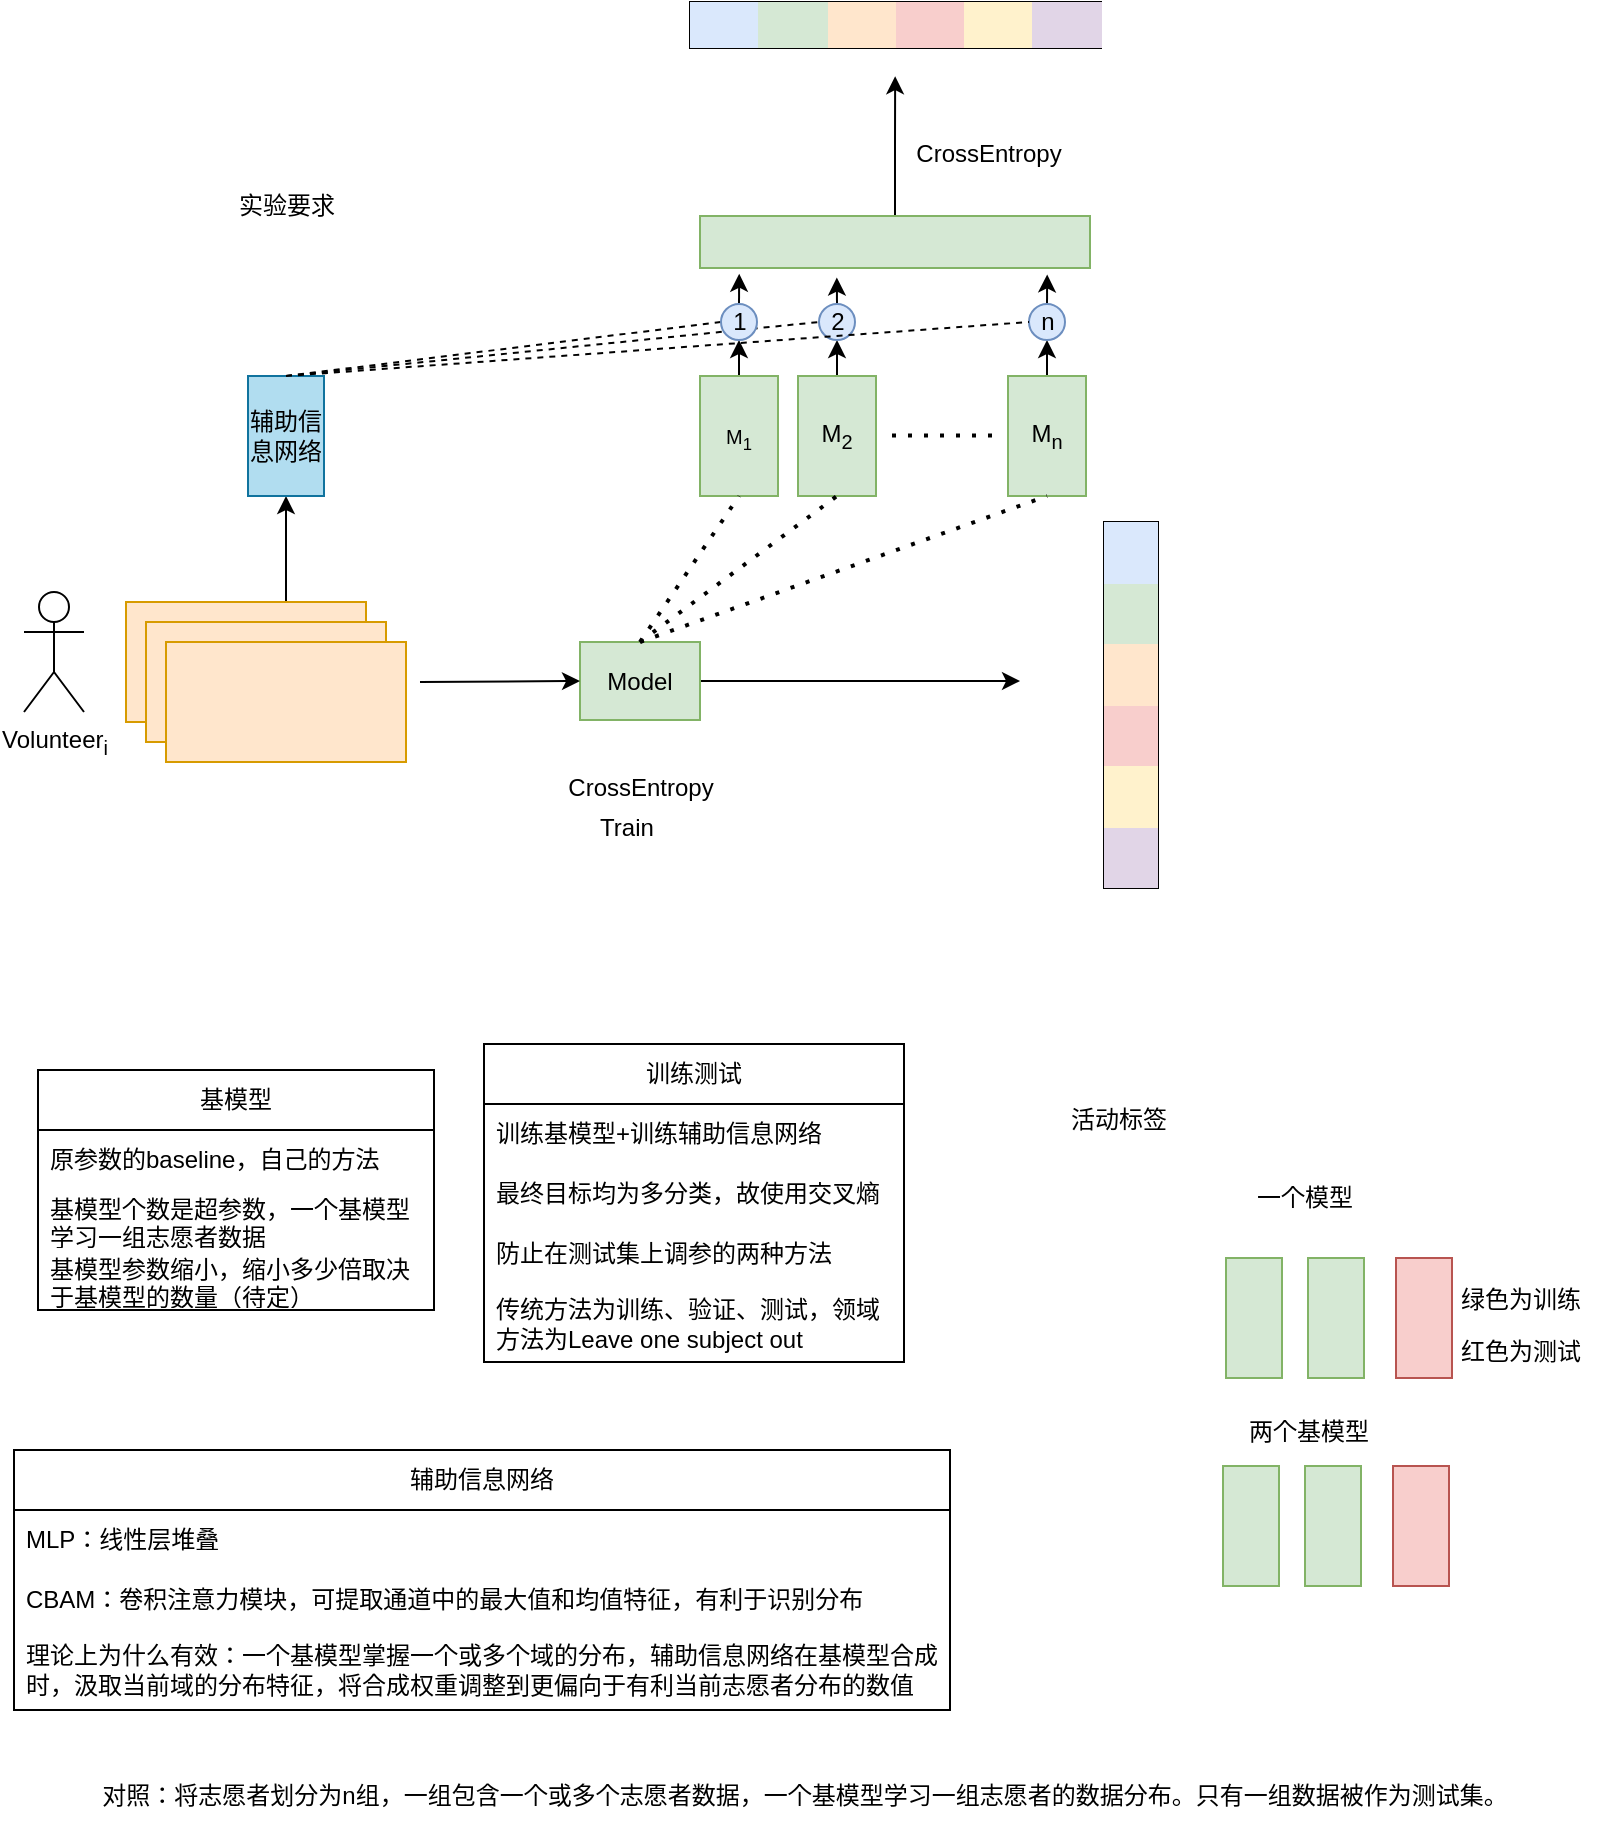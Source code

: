 <mxfile version="21.6.6" type="device">
  <diagram name="第 1 页" id="FYFYoeKNMC8_1cyWBgP0">
    <mxGraphModel dx="1048" dy="587" grid="0" gridSize="10" guides="1" tooltips="1" connect="1" arrows="1" fold="1" page="1" pageScale="1" pageWidth="827" pageHeight="1169" math="0" shadow="0">
      <root>
        <mxCell id="0" />
        <mxCell id="1" parent="0" />
        <mxCell id="8-KPKQNCwhEChqj6gSI7-51" value="" style="endArrow=none;dashed=1;html=1;rounded=0;entryX=0;entryY=0.5;entryDx=0;entryDy=0;exitX=0.5;exitY=0;exitDx=0;exitDy=0;" parent="1" source="8-KPKQNCwhEChqj6gSI7-95" target="8-KPKQNCwhEChqj6gSI7-32" edge="1">
          <mxGeometry width="50" height="50" relative="1" as="geometry">
            <mxPoint x="143" y="510" as="sourcePoint" />
            <mxPoint x="225" y="501" as="targetPoint" />
          </mxGeometry>
        </mxCell>
        <mxCell id="8-KPKQNCwhEChqj6gSI7-52" value="" style="endArrow=none;dashed=1;html=1;rounded=0;entryX=0;entryY=0.5;entryDx=0;entryDy=0;exitX=0.5;exitY=0;exitDx=0;exitDy=0;" parent="1" source="8-KPKQNCwhEChqj6gSI7-95" target="8-KPKQNCwhEChqj6gSI7-36" edge="1">
          <mxGeometry width="50" height="50" relative="1" as="geometry">
            <mxPoint x="146" y="510" as="sourcePoint" />
            <mxPoint x="203" y="486" as="targetPoint" />
          </mxGeometry>
        </mxCell>
        <mxCell id="8-KPKQNCwhEChqj6gSI7-38" style="edgeStyle=orthogonalEdgeStyle;rounded=0;orthogonalLoop=1;jettySize=auto;html=1;exitX=0.5;exitY=0;exitDx=0;exitDy=0;entryX=0.5;entryY=1;entryDx=0;entryDy=0;" parent="1" source="8-KPKQNCwhEChqj6gSI7-1" target="8-KPKQNCwhEChqj6gSI7-32" edge="1">
          <mxGeometry relative="1" as="geometry" />
        </mxCell>
        <mxCell id="8-KPKQNCwhEChqj6gSI7-39" style="edgeStyle=orthogonalEdgeStyle;rounded=0;orthogonalLoop=1;jettySize=auto;html=1;exitX=0.5;exitY=0;exitDx=0;exitDy=0;entryX=0.5;entryY=1;entryDx=0;entryDy=0;" parent="1" source="8-KPKQNCwhEChqj6gSI7-2" target="8-KPKQNCwhEChqj6gSI7-36" edge="1">
          <mxGeometry relative="1" as="geometry" />
        </mxCell>
        <mxCell id="8-KPKQNCwhEChqj6gSI7-1" value="&lt;span style=&quot;font-size: 10px;&quot;&gt;M&lt;sub&gt;1&lt;/sub&gt;&lt;/span&gt;" style="rounded=0;whiteSpace=wrap;html=1;fillColor=#d5e8d4;strokeColor=#82b366;" parent="1" vertex="1">
          <mxGeometry x="366" y="465" width="39" height="60" as="geometry" />
        </mxCell>
        <mxCell id="8-KPKQNCwhEChqj6gSI7-40" style="edgeStyle=orthogonalEdgeStyle;rounded=0;orthogonalLoop=1;jettySize=auto;html=1;exitX=0.5;exitY=0;exitDx=0;exitDy=0;entryX=0.5;entryY=1;entryDx=0;entryDy=0;" parent="1" source="8-KPKQNCwhEChqj6gSI7-3" target="8-KPKQNCwhEChqj6gSI7-37" edge="1">
          <mxGeometry relative="1" as="geometry" />
        </mxCell>
        <mxCell id="8-KPKQNCwhEChqj6gSI7-2" value="M&lt;sub&gt;2&lt;/sub&gt;" style="rounded=0;whiteSpace=wrap;html=1;fillColor=#d5e8d4;strokeColor=#82b366;" parent="1" vertex="1">
          <mxGeometry x="415" y="465" width="39" height="60" as="geometry" />
        </mxCell>
        <mxCell id="8-KPKQNCwhEChqj6gSI7-3" value="M&lt;sub&gt;n&lt;/sub&gt;" style="rounded=0;whiteSpace=wrap;html=1;fillColor=#d5e8d4;strokeColor=#82b366;" parent="1" vertex="1">
          <mxGeometry x="520" y="465" width="39" height="60" as="geometry" />
        </mxCell>
        <mxCell id="8-KPKQNCwhEChqj6gSI7-5" value="" style="endArrow=none;dashed=1;html=1;dashPattern=1 3;strokeWidth=2;rounded=0;" parent="1" edge="1">
          <mxGeometry width="50" height="50" relative="1" as="geometry">
            <mxPoint x="462" y="494.71" as="sourcePoint" />
            <mxPoint x="512" y="494.71" as="targetPoint" />
          </mxGeometry>
        </mxCell>
        <mxCell id="8-KPKQNCwhEChqj6gSI7-30" style="edgeStyle=orthogonalEdgeStyle;rounded=0;orthogonalLoop=1;jettySize=auto;html=1;exitX=0.5;exitY=0;exitDx=0;exitDy=0;" parent="1" source="8-KPKQNCwhEChqj6gSI7-10" edge="1">
          <mxGeometry relative="1" as="geometry">
            <mxPoint x="526.016" y="617.5" as="targetPoint" />
          </mxGeometry>
        </mxCell>
        <mxCell id="8-KPKQNCwhEChqj6gSI7-10" value="Model" style="rounded=0;whiteSpace=wrap;html=1;fillColor=#d5e8d4;strokeColor=#82b366;direction=south;" parent="1" vertex="1">
          <mxGeometry x="306" y="598" width="60" height="39" as="geometry" />
        </mxCell>
        <mxCell id="8-KPKQNCwhEChqj6gSI7-11" value="Volunteer&lt;sub&gt;i&lt;/sub&gt;" style="shape=umlActor;verticalLabelPosition=bottom;verticalAlign=top;html=1;outlineConnect=0;" parent="1" vertex="1">
          <mxGeometry x="28" y="573" width="30" height="60" as="geometry" />
        </mxCell>
        <mxCell id="8-KPKQNCwhEChqj6gSI7-98" style="edgeStyle=orthogonalEdgeStyle;rounded=0;orthogonalLoop=1;jettySize=auto;html=1;exitX=0.5;exitY=0;exitDx=0;exitDy=0;" parent="1" source="8-KPKQNCwhEChqj6gSI7-12" target="8-KPKQNCwhEChqj6gSI7-95" edge="1">
          <mxGeometry relative="1" as="geometry">
            <Array as="points">
              <mxPoint x="159" y="578" />
            </Array>
          </mxGeometry>
        </mxCell>
        <mxCell id="8-KPKQNCwhEChqj6gSI7-12" value="" style="rounded=0;whiteSpace=wrap;html=1;fillColor=#ffe6cc;strokeColor=#d79b00;" parent="1" vertex="1">
          <mxGeometry x="79" y="578" width="120" height="60" as="geometry" />
        </mxCell>
        <mxCell id="8-KPKQNCwhEChqj6gSI7-13" value="" style="rounded=0;whiteSpace=wrap;html=1;fillColor=#ffe6cc;strokeColor=#d79b00;" parent="1" vertex="1">
          <mxGeometry x="89" y="588" width="120" height="60" as="geometry" />
        </mxCell>
        <mxCell id="8-KPKQNCwhEChqj6gSI7-14" value="" style="rounded=0;whiteSpace=wrap;html=1;fillColor=#ffe6cc;strokeColor=#d79b00;" parent="1" vertex="1">
          <mxGeometry x="99" y="598" width="120" height="60" as="geometry" />
        </mxCell>
        <mxCell id="8-KPKQNCwhEChqj6gSI7-15" value="" style="endArrow=classic;html=1;rounded=0;entryX=0.5;entryY=1;entryDx=0;entryDy=0;" parent="1" target="8-KPKQNCwhEChqj6gSI7-10" edge="1">
          <mxGeometry width="50" height="50" relative="1" as="geometry">
            <mxPoint x="226" y="618" as="sourcePoint" />
            <mxPoint x="301" y="709" as="targetPoint" />
          </mxGeometry>
        </mxCell>
        <mxCell id="8-KPKQNCwhEChqj6gSI7-16" value="CrossEntropy" style="text;html=1;align=center;verticalAlign=middle;resizable=0;points=[];autosize=1;strokeColor=none;fillColor=none;" parent="1" vertex="1">
          <mxGeometry x="290.5" y="658" width="91" height="26" as="geometry" />
        </mxCell>
        <mxCell id="8-KPKQNCwhEChqj6gSI7-54" style="edgeStyle=orthogonalEdgeStyle;rounded=0;orthogonalLoop=1;jettySize=auto;html=1;exitX=0.5;exitY=0;exitDx=0;exitDy=0;" parent="1" source="8-KPKQNCwhEChqj6gSI7-19" edge="1">
          <mxGeometry relative="1" as="geometry">
            <mxPoint x="463.571" y="315.103" as="targetPoint" />
          </mxGeometry>
        </mxCell>
        <mxCell id="8-KPKQNCwhEChqj6gSI7-19" value="" style="rounded=0;whiteSpace=wrap;html=1;fillColor=#d5e8d4;strokeColor=#82b366;" parent="1" vertex="1">
          <mxGeometry x="366" y="385" width="195" height="26" as="geometry" />
        </mxCell>
        <mxCell id="8-KPKQNCwhEChqj6gSI7-41" style="edgeStyle=orthogonalEdgeStyle;rounded=0;orthogonalLoop=1;jettySize=auto;html=1;exitX=0.5;exitY=0;exitDx=0;exitDy=0;" parent="1" source="8-KPKQNCwhEChqj6gSI7-32" edge="1">
          <mxGeometry relative="1" as="geometry">
            <mxPoint x="385.6" y="413.873" as="targetPoint" />
          </mxGeometry>
        </mxCell>
        <mxCell id="8-KPKQNCwhEChqj6gSI7-32" value="1" style="ellipse;whiteSpace=wrap;html=1;aspect=fixed;fillColor=#dae8fc;strokeColor=#6c8ebf;" parent="1" vertex="1">
          <mxGeometry x="376.5" y="429" width="18" height="18" as="geometry" />
        </mxCell>
        <mxCell id="8-KPKQNCwhEChqj6gSI7-42" style="edgeStyle=orthogonalEdgeStyle;rounded=0;orthogonalLoop=1;jettySize=auto;html=1;exitX=0.5;exitY=0;exitDx=0;exitDy=0;" parent="1" source="8-KPKQNCwhEChqj6gSI7-36" edge="1">
          <mxGeometry relative="1" as="geometry">
            <mxPoint x="434.4" y="415.793" as="targetPoint" />
          </mxGeometry>
        </mxCell>
        <mxCell id="8-KPKQNCwhEChqj6gSI7-36" value="2" style="ellipse;whiteSpace=wrap;html=1;aspect=fixed;fillColor=#dae8fc;strokeColor=#6c8ebf;" parent="1" vertex="1">
          <mxGeometry x="425.5" y="429" width="18" height="18" as="geometry" />
        </mxCell>
        <mxCell id="8-KPKQNCwhEChqj6gSI7-43" style="edgeStyle=orthogonalEdgeStyle;rounded=0;orthogonalLoop=1;jettySize=auto;html=1;exitX=0.5;exitY=0;exitDx=0;exitDy=0;" parent="1" source="8-KPKQNCwhEChqj6gSI7-37" edge="1">
          <mxGeometry relative="1" as="geometry">
            <mxPoint x="539.6" y="414.193" as="targetPoint" />
          </mxGeometry>
        </mxCell>
        <mxCell id="8-KPKQNCwhEChqj6gSI7-37" value="n" style="ellipse;whiteSpace=wrap;html=1;aspect=fixed;fillColor=#dae8fc;strokeColor=#6c8ebf;" parent="1" vertex="1">
          <mxGeometry x="530.5" y="429" width="18" height="18" as="geometry" />
        </mxCell>
        <mxCell id="8-KPKQNCwhEChqj6gSI7-55" value="CrossEntropy" style="text;html=1;align=center;verticalAlign=middle;resizable=0;points=[];autosize=1;strokeColor=none;fillColor=none;" parent="1" vertex="1">
          <mxGeometry x="464" y="341" width="91" height="26" as="geometry" />
        </mxCell>
        <mxCell id="8-KPKQNCwhEChqj6gSI7-63" value="Train" style="text;html=1;align=center;verticalAlign=middle;resizable=0;points=[];autosize=1;strokeColor=none;fillColor=none;" parent="1" vertex="1">
          <mxGeometry x="306" y="678" width="45" height="26" as="geometry" />
        </mxCell>
        <mxCell id="8-KPKQNCwhEChqj6gSI7-65" value="" style="shape=table;startSize=0;container=1;collapsible=0;childLayout=tableLayout;" parent="1" vertex="1">
          <mxGeometry x="568" y="538" width="27" height="183" as="geometry" />
        </mxCell>
        <mxCell id="8-KPKQNCwhEChqj6gSI7-66" value="" style="shape=tableRow;horizontal=0;startSize=0;swimlaneHead=0;swimlaneBody=0;strokeColor=inherit;top=0;left=0;bottom=0;right=0;collapsible=0;dropTarget=0;fillColor=none;points=[[0,0.5],[1,0.5]];portConstraint=eastwest;" parent="8-KPKQNCwhEChqj6gSI7-65" vertex="1">
          <mxGeometry width="27" height="31" as="geometry" />
        </mxCell>
        <mxCell id="8-KPKQNCwhEChqj6gSI7-67" value="" style="shape=partialRectangle;html=1;whiteSpace=wrap;connectable=0;strokeColor=#6c8ebf;overflow=hidden;fillColor=#dae8fc;top=0;left=0;bottom=0;right=0;pointerEvents=1;" parent="8-KPKQNCwhEChqj6gSI7-66" vertex="1">
          <mxGeometry width="27" height="31" as="geometry">
            <mxRectangle width="27" height="31" as="alternateBounds" />
          </mxGeometry>
        </mxCell>
        <mxCell id="8-KPKQNCwhEChqj6gSI7-68" value="" style="shape=tableRow;horizontal=0;startSize=0;swimlaneHead=0;swimlaneBody=0;strokeColor=inherit;top=0;left=0;bottom=0;right=0;collapsible=0;dropTarget=0;fillColor=none;points=[[0,0.5],[1,0.5]];portConstraint=eastwest;" parent="8-KPKQNCwhEChqj6gSI7-65" vertex="1">
          <mxGeometry y="31" width="27" height="30" as="geometry" />
        </mxCell>
        <mxCell id="8-KPKQNCwhEChqj6gSI7-69" value="" style="shape=partialRectangle;html=1;whiteSpace=wrap;connectable=0;strokeColor=default;overflow=hidden;fillColor=#d5e8d4;top=0;left=0;bottom=0;right=0;pointerEvents=1;strokeWidth=1;perimeterSpacing=1;" parent="8-KPKQNCwhEChqj6gSI7-68" vertex="1">
          <mxGeometry width="27" height="30" as="geometry">
            <mxRectangle width="27" height="30" as="alternateBounds" />
          </mxGeometry>
        </mxCell>
        <mxCell id="8-KPKQNCwhEChqj6gSI7-70" value="" style="shape=tableRow;horizontal=0;startSize=0;swimlaneHead=0;swimlaneBody=0;strokeColor=inherit;top=0;left=0;bottom=0;right=0;collapsible=0;dropTarget=0;fillColor=none;points=[[0,0.5],[1,0.5]];portConstraint=eastwest;" parent="8-KPKQNCwhEChqj6gSI7-65" vertex="1">
          <mxGeometry y="61" width="27" height="31" as="geometry" />
        </mxCell>
        <mxCell id="8-KPKQNCwhEChqj6gSI7-71" value="" style="shape=partialRectangle;html=1;whiteSpace=wrap;connectable=0;strokeColor=#d79b00;overflow=hidden;fillColor=#ffe6cc;top=0;left=0;bottom=0;right=0;pointerEvents=1;" parent="8-KPKQNCwhEChqj6gSI7-70" vertex="1">
          <mxGeometry width="27" height="31" as="geometry">
            <mxRectangle width="27" height="31" as="alternateBounds" />
          </mxGeometry>
        </mxCell>
        <mxCell id="8-KPKQNCwhEChqj6gSI7-72" value="" style="shape=tableRow;horizontal=0;startSize=0;swimlaneHead=0;swimlaneBody=0;strokeColor=inherit;top=0;left=0;bottom=0;right=0;collapsible=0;dropTarget=0;fillColor=none;points=[[0,0.5],[1,0.5]];portConstraint=eastwest;" parent="8-KPKQNCwhEChqj6gSI7-65" vertex="1">
          <mxGeometry y="92" width="27" height="30" as="geometry" />
        </mxCell>
        <mxCell id="8-KPKQNCwhEChqj6gSI7-73" value="" style="shape=partialRectangle;html=1;whiteSpace=wrap;connectable=0;strokeColor=#b85450;overflow=hidden;fillColor=#f8cecc;top=0;left=0;bottom=0;right=0;pointerEvents=1;" parent="8-KPKQNCwhEChqj6gSI7-72" vertex="1">
          <mxGeometry width="27" height="30" as="geometry">
            <mxRectangle width="27" height="30" as="alternateBounds" />
          </mxGeometry>
        </mxCell>
        <mxCell id="8-KPKQNCwhEChqj6gSI7-74" value="" style="shape=tableRow;horizontal=0;startSize=0;swimlaneHead=0;swimlaneBody=0;strokeColor=inherit;top=0;left=0;bottom=0;right=0;collapsible=0;dropTarget=0;fillColor=none;points=[[0,0.5],[1,0.5]];portConstraint=eastwest;" parent="8-KPKQNCwhEChqj6gSI7-65" vertex="1">
          <mxGeometry y="122" width="27" height="31" as="geometry" />
        </mxCell>
        <mxCell id="8-KPKQNCwhEChqj6gSI7-75" value="" style="shape=partialRectangle;html=1;whiteSpace=wrap;connectable=0;strokeColor=#d6b656;overflow=hidden;fillColor=#fff2cc;top=0;left=0;bottom=0;right=0;pointerEvents=1;" parent="8-KPKQNCwhEChqj6gSI7-74" vertex="1">
          <mxGeometry width="27" height="31" as="geometry">
            <mxRectangle width="27" height="31" as="alternateBounds" />
          </mxGeometry>
        </mxCell>
        <mxCell id="8-KPKQNCwhEChqj6gSI7-76" value="" style="shape=tableRow;horizontal=0;startSize=0;swimlaneHead=0;swimlaneBody=0;strokeColor=inherit;top=0;left=0;bottom=0;right=0;collapsible=0;dropTarget=0;fillColor=none;points=[[0,0.5],[1,0.5]];portConstraint=eastwest;" parent="8-KPKQNCwhEChqj6gSI7-65" vertex="1">
          <mxGeometry y="153" width="27" height="30" as="geometry" />
        </mxCell>
        <mxCell id="8-KPKQNCwhEChqj6gSI7-77" value="" style="shape=partialRectangle;html=1;whiteSpace=wrap;connectable=0;strokeColor=#9673a6;overflow=hidden;fillColor=#e1d5e7;top=0;left=0;bottom=0;right=0;pointerEvents=1;" parent="8-KPKQNCwhEChqj6gSI7-76" vertex="1">
          <mxGeometry width="27" height="30" as="geometry">
            <mxRectangle width="27" height="30" as="alternateBounds" />
          </mxGeometry>
        </mxCell>
        <mxCell id="8-KPKQNCwhEChqj6gSI7-94" value="活动标签" style="text;html=1;align=center;verticalAlign=middle;resizable=0;points=[];autosize=1;strokeColor=none;fillColor=none;" parent="1" vertex="1">
          <mxGeometry x="542" y="824" width="66" height="26" as="geometry" />
        </mxCell>
        <mxCell id="8-KPKQNCwhEChqj6gSI7-95" value="辅助信息网络" style="rounded=0;whiteSpace=wrap;html=1;fillColor=#b1ddf0;strokeColor=#10739e;" parent="1" vertex="1">
          <mxGeometry x="140" y="465" width="38" height="60" as="geometry" />
        </mxCell>
        <mxCell id="8-KPKQNCwhEChqj6gSI7-97" value="" style="endArrow=none;dashed=1;html=1;rounded=0;entryX=0;entryY=0.5;entryDx=0;entryDy=0;exitX=0.5;exitY=0;exitDx=0;exitDy=0;" parent="1" source="8-KPKQNCwhEChqj6gSI7-95" target="8-KPKQNCwhEChqj6gSI7-37" edge="1">
          <mxGeometry width="50" height="50" relative="1" as="geometry">
            <mxPoint x="155" y="516" as="sourcePoint" />
            <mxPoint x="436" y="448" as="targetPoint" />
          </mxGeometry>
        </mxCell>
        <mxCell id="8-KPKQNCwhEChqj6gSI7-99" value="" style="endArrow=none;dashed=1;html=1;dashPattern=1 3;strokeWidth=2;rounded=0;entryX=0.5;entryY=1;entryDx=0;entryDy=0;exitX=0;exitY=0.5;exitDx=0;exitDy=0;" parent="1" source="8-KPKQNCwhEChqj6gSI7-10" target="8-KPKQNCwhEChqj6gSI7-1" edge="1">
          <mxGeometry width="50" height="50" relative="1" as="geometry">
            <mxPoint x="328" y="592" as="sourcePoint" />
            <mxPoint x="378" y="542" as="targetPoint" />
          </mxGeometry>
        </mxCell>
        <mxCell id="8-KPKQNCwhEChqj6gSI7-100" value="" style="endArrow=none;dashed=1;html=1;dashPattern=1 3;strokeWidth=2;rounded=0;exitX=0;exitY=0.5;exitDx=0;exitDy=0;entryX=0.5;entryY=1;entryDx=0;entryDy=0;" parent="1" source="8-KPKQNCwhEChqj6gSI7-10" target="8-KPKQNCwhEChqj6gSI7-2" edge="1">
          <mxGeometry width="50" height="50" relative="1" as="geometry">
            <mxPoint x="416" y="578" as="sourcePoint" />
            <mxPoint x="466" y="528" as="targetPoint" />
          </mxGeometry>
        </mxCell>
        <mxCell id="8-KPKQNCwhEChqj6gSI7-101" value="" style="endArrow=none;dashed=1;html=1;dashPattern=1 3;strokeWidth=2;rounded=0;exitX=0;exitY=0.5;exitDx=0;exitDy=0;entryX=0.5;entryY=1;entryDx=0;entryDy=0;" parent="1" source="8-KPKQNCwhEChqj6gSI7-10" target="8-KPKQNCwhEChqj6gSI7-3" edge="1">
          <mxGeometry width="50" height="50" relative="1" as="geometry">
            <mxPoint x="453" y="592" as="sourcePoint" />
            <mxPoint x="503" y="542" as="targetPoint" />
          </mxGeometry>
        </mxCell>
        <mxCell id="8-KPKQNCwhEChqj6gSI7-102" value="实验要求" style="text;html=1;align=center;verticalAlign=middle;resizable=0;points=[];autosize=1;strokeColor=none;fillColor=none;" parent="1" vertex="1">
          <mxGeometry x="126" y="367" width="66" height="26" as="geometry" />
        </mxCell>
        <mxCell id="8-KPKQNCwhEChqj6gSI7-104" value="基模型" style="swimlane;fontStyle=0;childLayout=stackLayout;horizontal=1;startSize=30;horizontalStack=0;resizeParent=1;resizeParentMax=0;resizeLast=0;collapsible=1;marginBottom=0;whiteSpace=wrap;html=1;" parent="1" vertex="1">
          <mxGeometry x="35" y="812" width="198" height="120" as="geometry" />
        </mxCell>
        <mxCell id="8-KPKQNCwhEChqj6gSI7-105" value="原参数的baseline，自己的方法" style="text;strokeColor=none;fillColor=none;align=left;verticalAlign=middle;spacingLeft=4;spacingRight=4;overflow=hidden;points=[[0,0.5],[1,0.5]];portConstraint=eastwest;rotatable=0;whiteSpace=wrap;html=1;" parent="8-KPKQNCwhEChqj6gSI7-104" vertex="1">
          <mxGeometry y="30" width="198" height="30" as="geometry" />
        </mxCell>
        <mxCell id="8-KPKQNCwhEChqj6gSI7-106" value="基模型个数是超参数，一个基模型学习一组志愿者数据" style="text;strokeColor=none;fillColor=none;align=left;verticalAlign=middle;spacingLeft=4;spacingRight=4;overflow=hidden;points=[[0,0.5],[1,0.5]];portConstraint=eastwest;rotatable=0;whiteSpace=wrap;html=1;" parent="8-KPKQNCwhEChqj6gSI7-104" vertex="1">
          <mxGeometry y="60" width="198" height="30" as="geometry" />
        </mxCell>
        <mxCell id="8-KPKQNCwhEChqj6gSI7-107" value="基模型参数缩小，缩小多少倍取决于基模型的数量（待定）" style="text;strokeColor=none;fillColor=none;align=left;verticalAlign=middle;spacingLeft=4;spacingRight=4;overflow=hidden;points=[[0,0.5],[1,0.5]];portConstraint=eastwest;rotatable=0;whiteSpace=wrap;html=1;" parent="8-KPKQNCwhEChqj6gSI7-104" vertex="1">
          <mxGeometry y="90" width="198" height="30" as="geometry" />
        </mxCell>
        <mxCell id="8-KPKQNCwhEChqj6gSI7-108" value="训练测试" style="swimlane;fontStyle=0;childLayout=stackLayout;horizontal=1;startSize=30;horizontalStack=0;resizeParent=1;resizeParentMax=0;resizeLast=0;collapsible=1;marginBottom=0;whiteSpace=wrap;html=1;" parent="1" vertex="1">
          <mxGeometry x="258" y="799" width="210" height="159" as="geometry" />
        </mxCell>
        <mxCell id="8-KPKQNCwhEChqj6gSI7-109" value="训练基模型+训练辅助信息网络" style="text;strokeColor=none;fillColor=none;align=left;verticalAlign=middle;spacingLeft=4;spacingRight=4;overflow=hidden;points=[[0,0.5],[1,0.5]];portConstraint=eastwest;rotatable=0;whiteSpace=wrap;html=1;" parent="8-KPKQNCwhEChqj6gSI7-108" vertex="1">
          <mxGeometry y="30" width="210" height="30" as="geometry" />
        </mxCell>
        <mxCell id="8-KPKQNCwhEChqj6gSI7-110" value="最终目标均为多分类，故使用交叉熵" style="text;strokeColor=none;fillColor=none;align=left;verticalAlign=middle;spacingLeft=4;spacingRight=4;overflow=hidden;points=[[0,0.5],[1,0.5]];portConstraint=eastwest;rotatable=0;whiteSpace=wrap;html=1;" parent="8-KPKQNCwhEChqj6gSI7-108" vertex="1">
          <mxGeometry y="60" width="210" height="30" as="geometry" />
        </mxCell>
        <mxCell id="8-KPKQNCwhEChqj6gSI7-111" value="防止在测试集上调参的两种方法" style="text;strokeColor=none;fillColor=none;align=left;verticalAlign=middle;spacingLeft=4;spacingRight=4;overflow=hidden;points=[[0,0.5],[1,0.5]];portConstraint=eastwest;rotatable=0;whiteSpace=wrap;html=1;" parent="8-KPKQNCwhEChqj6gSI7-108" vertex="1">
          <mxGeometry y="90" width="210" height="30" as="geometry" />
        </mxCell>
        <mxCell id="8-KPKQNCwhEChqj6gSI7-118" value="传统方法为训练、验证、测试，领域方法为Leave one subject out" style="text;strokeColor=none;fillColor=none;align=left;verticalAlign=middle;spacingLeft=4;spacingRight=4;overflow=hidden;points=[[0,0.5],[1,0.5]];portConstraint=eastwest;rotatable=0;whiteSpace=wrap;html=1;" parent="8-KPKQNCwhEChqj6gSI7-108" vertex="1">
          <mxGeometry y="120" width="210" height="39" as="geometry" />
        </mxCell>
        <mxCell id="8-KPKQNCwhEChqj6gSI7-112" value="辅助信息网络" style="swimlane;fontStyle=0;childLayout=stackLayout;horizontal=1;startSize=30;horizontalStack=0;resizeParent=1;resizeParentMax=0;resizeLast=0;collapsible=1;marginBottom=0;whiteSpace=wrap;html=1;" parent="1" vertex="1">
          <mxGeometry x="23" y="1002" width="468" height="130" as="geometry" />
        </mxCell>
        <mxCell id="8-KPKQNCwhEChqj6gSI7-113" value="MLP：线性层堆叠" style="text;strokeColor=none;fillColor=none;align=left;verticalAlign=middle;spacingLeft=4;spacingRight=4;overflow=hidden;points=[[0,0.5],[1,0.5]];portConstraint=eastwest;rotatable=0;whiteSpace=wrap;html=1;" parent="8-KPKQNCwhEChqj6gSI7-112" vertex="1">
          <mxGeometry y="30" width="468" height="30" as="geometry" />
        </mxCell>
        <mxCell id="8-KPKQNCwhEChqj6gSI7-114" value="CBAM：卷积注意力模块，可提取通道中的最大值和均值特征，有利于识别分布" style="text;strokeColor=none;fillColor=none;align=left;verticalAlign=middle;spacingLeft=4;spacingRight=4;overflow=hidden;points=[[0,0.5],[1,0.5]];portConstraint=eastwest;rotatable=0;whiteSpace=wrap;html=1;" parent="8-KPKQNCwhEChqj6gSI7-112" vertex="1">
          <mxGeometry y="60" width="468" height="30" as="geometry" />
        </mxCell>
        <mxCell id="8-KPKQNCwhEChqj6gSI7-115" value="理论上为什么有效：一个基模型掌握一个或多个域的分布，辅助信息网络在基模型合成时，汲取当前域的分布特征，将合成权重调整到更偏向于有利当前志愿者分布的数值" style="text;strokeColor=none;fillColor=none;align=left;verticalAlign=middle;spacingLeft=4;spacingRight=4;overflow=hidden;points=[[0,0.5],[1,0.5]];portConstraint=eastwest;rotatable=0;whiteSpace=wrap;html=1;" parent="8-KPKQNCwhEChqj6gSI7-112" vertex="1">
          <mxGeometry y="90" width="468" height="40" as="geometry" />
        </mxCell>
        <mxCell id="8-KPKQNCwhEChqj6gSI7-133" value="对照：将志愿者划分为n组，一组包含一个或多个志愿者数据，一个基模型学习一组志愿者的数据分布。只有一组数据被作为测试集。" style="text;html=1;align=center;verticalAlign=middle;resizable=0;points=[];autosize=1;strokeColor=none;fillColor=none;" parent="1" vertex="1">
          <mxGeometry x="57" y="1162" width="721" height="26" as="geometry" />
        </mxCell>
        <mxCell id="8-KPKQNCwhEChqj6gSI7-134" value="" style="shape=table;startSize=0;container=1;collapsible=0;childLayout=tableLayout;" parent="1" vertex="1">
          <mxGeometry x="361" y="278" width="205.5" height="23" as="geometry" />
        </mxCell>
        <mxCell id="8-KPKQNCwhEChqj6gSI7-135" value="" style="shape=tableRow;horizontal=0;startSize=0;swimlaneHead=0;swimlaneBody=0;strokeColor=inherit;top=0;left=0;bottom=0;right=0;collapsible=0;dropTarget=0;fillColor=none;points=[[0,0.5],[1,0.5]];portConstraint=eastwest;" parent="8-KPKQNCwhEChqj6gSI7-134" vertex="1">
          <mxGeometry width="205.5" height="23" as="geometry" />
        </mxCell>
        <mxCell id="8-KPKQNCwhEChqj6gSI7-136" value="" style="shape=partialRectangle;html=1;whiteSpace=wrap;connectable=0;strokeColor=#6c8ebf;overflow=hidden;fillColor=#dae8fc;top=0;left=0;bottom=0;right=0;pointerEvents=1;" parent="8-KPKQNCwhEChqj6gSI7-135" vertex="1">
          <mxGeometry width="34" height="23" as="geometry">
            <mxRectangle width="34" height="23" as="alternateBounds" />
          </mxGeometry>
        </mxCell>
        <mxCell id="8-KPKQNCwhEChqj6gSI7-137" value="" style="shape=partialRectangle;html=1;whiteSpace=wrap;connectable=0;strokeColor=#82b366;overflow=hidden;fillColor=#d5e8d4;top=0;left=0;bottom=0;right=0;pointerEvents=1;" parent="8-KPKQNCwhEChqj6gSI7-135" vertex="1">
          <mxGeometry x="34" width="35" height="23" as="geometry">
            <mxRectangle width="35" height="23" as="alternateBounds" />
          </mxGeometry>
        </mxCell>
        <mxCell id="8-KPKQNCwhEChqj6gSI7-138" value="" style="shape=partialRectangle;html=1;whiteSpace=wrap;connectable=0;strokeColor=#d79b00;overflow=hidden;fillColor=#ffe6cc;top=0;left=0;bottom=0;right=0;pointerEvents=1;" parent="8-KPKQNCwhEChqj6gSI7-135" vertex="1">
          <mxGeometry x="69" width="34" height="23" as="geometry">
            <mxRectangle width="34" height="23" as="alternateBounds" />
          </mxGeometry>
        </mxCell>
        <mxCell id="8-KPKQNCwhEChqj6gSI7-139" value="" style="shape=partialRectangle;html=1;whiteSpace=wrap;connectable=0;strokeColor=#b85450;overflow=hidden;fillColor=#f8cecc;top=0;left=0;bottom=0;right=0;pointerEvents=1;" parent="8-KPKQNCwhEChqj6gSI7-135" vertex="1">
          <mxGeometry x="103" width="34" height="23" as="geometry">
            <mxRectangle width="34" height="23" as="alternateBounds" />
          </mxGeometry>
        </mxCell>
        <mxCell id="8-KPKQNCwhEChqj6gSI7-140" value="" style="shape=partialRectangle;html=1;whiteSpace=wrap;connectable=0;strokeColor=#d6b656;overflow=hidden;fillColor=#fff2cc;top=0;left=0;bottom=0;right=0;pointerEvents=1;" parent="8-KPKQNCwhEChqj6gSI7-135" vertex="1">
          <mxGeometry x="137" width="34" height="23" as="geometry">
            <mxRectangle width="34" height="23" as="alternateBounds" />
          </mxGeometry>
        </mxCell>
        <mxCell id="8-KPKQNCwhEChqj6gSI7-141" value="" style="shape=partialRectangle;html=1;whiteSpace=wrap;connectable=0;strokeColor=#9673a6;overflow=hidden;fillColor=#e1d5e7;top=0;left=0;bottom=0;right=0;pointerEvents=1;" parent="8-KPKQNCwhEChqj6gSI7-135" vertex="1">
          <mxGeometry x="171" width="35" height="23" as="geometry">
            <mxRectangle width="35" height="23" as="alternateBounds" />
          </mxGeometry>
        </mxCell>
        <mxCell id="8-KPKQNCwhEChqj6gSI7-142" value="" style="rounded=0;whiteSpace=wrap;html=1;fillColor=#d5e8d4;strokeColor=#82b366;" parent="1" vertex="1">
          <mxGeometry x="629" y="906" width="28" height="60" as="geometry" />
        </mxCell>
        <mxCell id="8-KPKQNCwhEChqj6gSI7-143" value="" style="rounded=0;whiteSpace=wrap;html=1;fillColor=#d5e8d4;strokeColor=#82b366;" parent="1" vertex="1">
          <mxGeometry x="670" y="906" width="28" height="60" as="geometry" />
        </mxCell>
        <mxCell id="8-KPKQNCwhEChqj6gSI7-144" value="" style="rounded=0;whiteSpace=wrap;html=1;fillColor=#f8cecc;strokeColor=#b85450;" parent="1" vertex="1">
          <mxGeometry x="714" y="906" width="28" height="60" as="geometry" />
        </mxCell>
        <mxCell id="8-KPKQNCwhEChqj6gSI7-145" value="" style="rounded=0;whiteSpace=wrap;html=1;fillColor=#d5e8d4;strokeColor=#82b366;" parent="1" vertex="1">
          <mxGeometry x="627.5" y="1010" width="28" height="60" as="geometry" />
        </mxCell>
        <mxCell id="8-KPKQNCwhEChqj6gSI7-146" value="" style="rounded=0;whiteSpace=wrap;html=1;fillColor=#d5e8d4;strokeColor=#82b366;" parent="1" vertex="1">
          <mxGeometry x="668.5" y="1010" width="28" height="60" as="geometry" />
        </mxCell>
        <mxCell id="8-KPKQNCwhEChqj6gSI7-147" value="" style="rounded=0;whiteSpace=wrap;html=1;fillColor=#f8cecc;strokeColor=#b85450;" parent="1" vertex="1">
          <mxGeometry x="712.5" y="1010" width="28" height="60" as="geometry" />
        </mxCell>
        <mxCell id="8-KPKQNCwhEChqj6gSI7-148" value="一个模型" style="text;html=1;align=center;verticalAlign=middle;resizable=0;points=[];autosize=1;strokeColor=none;fillColor=none;" parent="1" vertex="1">
          <mxGeometry x="635" y="863" width="66" height="26" as="geometry" />
        </mxCell>
        <mxCell id="8-KPKQNCwhEChqj6gSI7-149" value="两个基模型" style="text;html=1;align=center;verticalAlign=middle;resizable=0;points=[];autosize=1;strokeColor=none;fillColor=none;" parent="1" vertex="1">
          <mxGeometry x="631" y="980" width="78" height="26" as="geometry" />
        </mxCell>
        <mxCell id="8-KPKQNCwhEChqj6gSI7-150" value="红色为测试" style="text;html=1;align=center;verticalAlign=middle;resizable=0;points=[];autosize=1;strokeColor=none;fillColor=none;" parent="1" vertex="1">
          <mxGeometry x="737" y="940" width="78" height="26" as="geometry" />
        </mxCell>
        <mxCell id="8-KPKQNCwhEChqj6gSI7-151" value="绿色为训练" style="text;html=1;align=center;verticalAlign=middle;resizable=0;points=[];autosize=1;strokeColor=none;fillColor=none;" parent="1" vertex="1">
          <mxGeometry x="737" y="914" width="78" height="26" as="geometry" />
        </mxCell>
      </root>
    </mxGraphModel>
  </diagram>
</mxfile>
